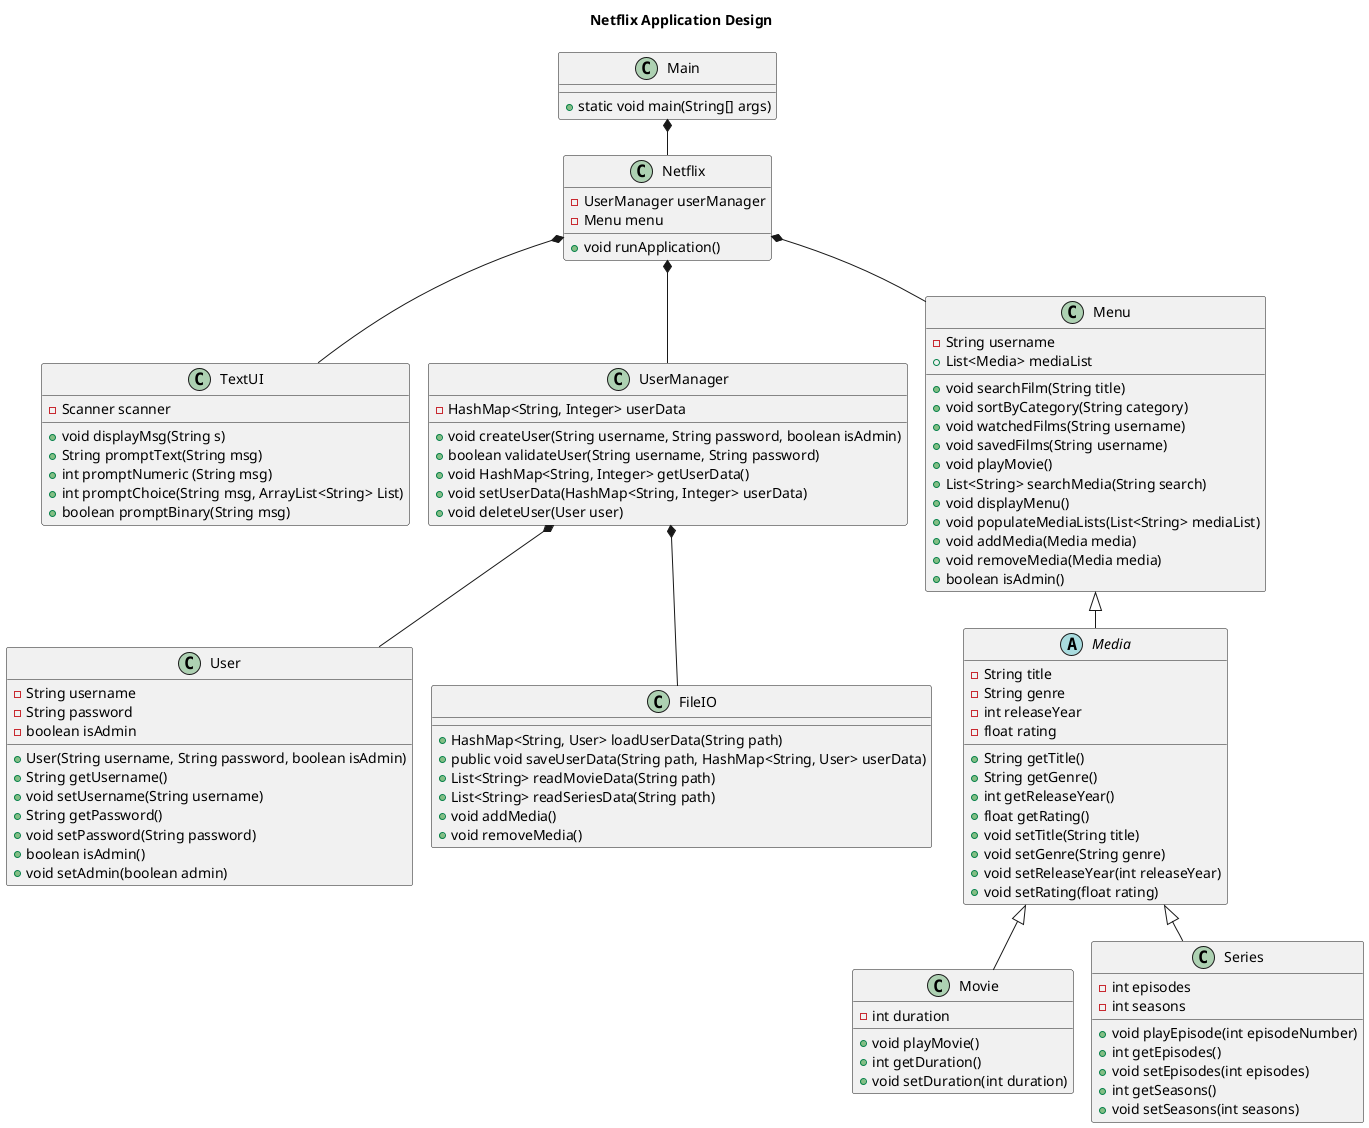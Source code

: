 @startuml
!pragma layout smetana
title Netflix Application Design

class Main {
    + static void main(String[] args)

}

Main *-- Netflix

class Netflix {
    - UserManager userManager
    - Menu menu
    + void runApplication()
}

Netflix *-- TextUI

class TextUI {
- Scanner scanner

+ void displayMsg(String s)
+ String promptText(String msg)
+ int promptNumeric (String msg)
+ int promptChoice(String msg, ArrayList<String> List)
+ boolean promptBinary(String msg)

}
Netflix *-- UserManager
Netflix *-- Menu

class UserManager {
    - HashMap<String, Integer> userData
    + void createUser(String username, String password, boolean isAdmin)
    + boolean validateUser(String username, String password)
    + void HashMap<String, Integer> getUserData()
    + void setUserData(HashMap<String, Integer> userData)
    + void deleteUser(User user)

}

UserManager *-- User

class User {
    - String username
    - String password
    - boolean isAdmin
    + User(String username, String password, boolean isAdmin)
    + String getUsername()
    + void setUsername(String username)
    + String getPassword()
    + void setPassword(String password)
    + boolean isAdmin()
    + void setAdmin(boolean admin)
}

UserManager *-- FileIO

class FileIO {
    + HashMap<String, User> loadUserData(String path)
    + public void saveUserData(String path, HashMap<String, User> userData)
    + List<String> readMovieData(String path)
    + List<String> readSeriesData(String path)
    + void addMedia()
    + void removeMedia()

}

class Menu{
    - String username
    + List<Media> mediaList
    + void searchFilm(String title)
    + void sortByCategory(String category)
    + void watchedFilms(String username)
    + void savedFilms(String username)
    + void playMovie()
    + List<String> searchMedia(String search)
    + void displayMenu()
    + void populateMediaLists(List<String> mediaList)
    + void addMedia(Media media)
    + void removeMedia(Media media)
    + boolean isAdmin()
}

abstract class Media extends Menu {
    - String title
    - String genre
    - int releaseYear
    - float rating
    + String getTitle()
    + String getGenre()
    + int getReleaseYear()
    + float getRating()
    + void setTitle(String title)
    + void setGenre(String genre)
    + void setReleaseYear(int releaseYear)
    + void setRating(float rating)
}

class Movie extends Media {
    - int duration
    + void playMovie()
    + int getDuration()
    + void setDuration(int duration)
}

class Series extends Media{
    - int episodes
    - int seasons
    + void playEpisode(int episodeNumber)
    + int getEpisodes()
    + void setEpisodes(int episodes)
    + int getSeasons()
    + void setSeasons(int seasons)
}

@enduml
